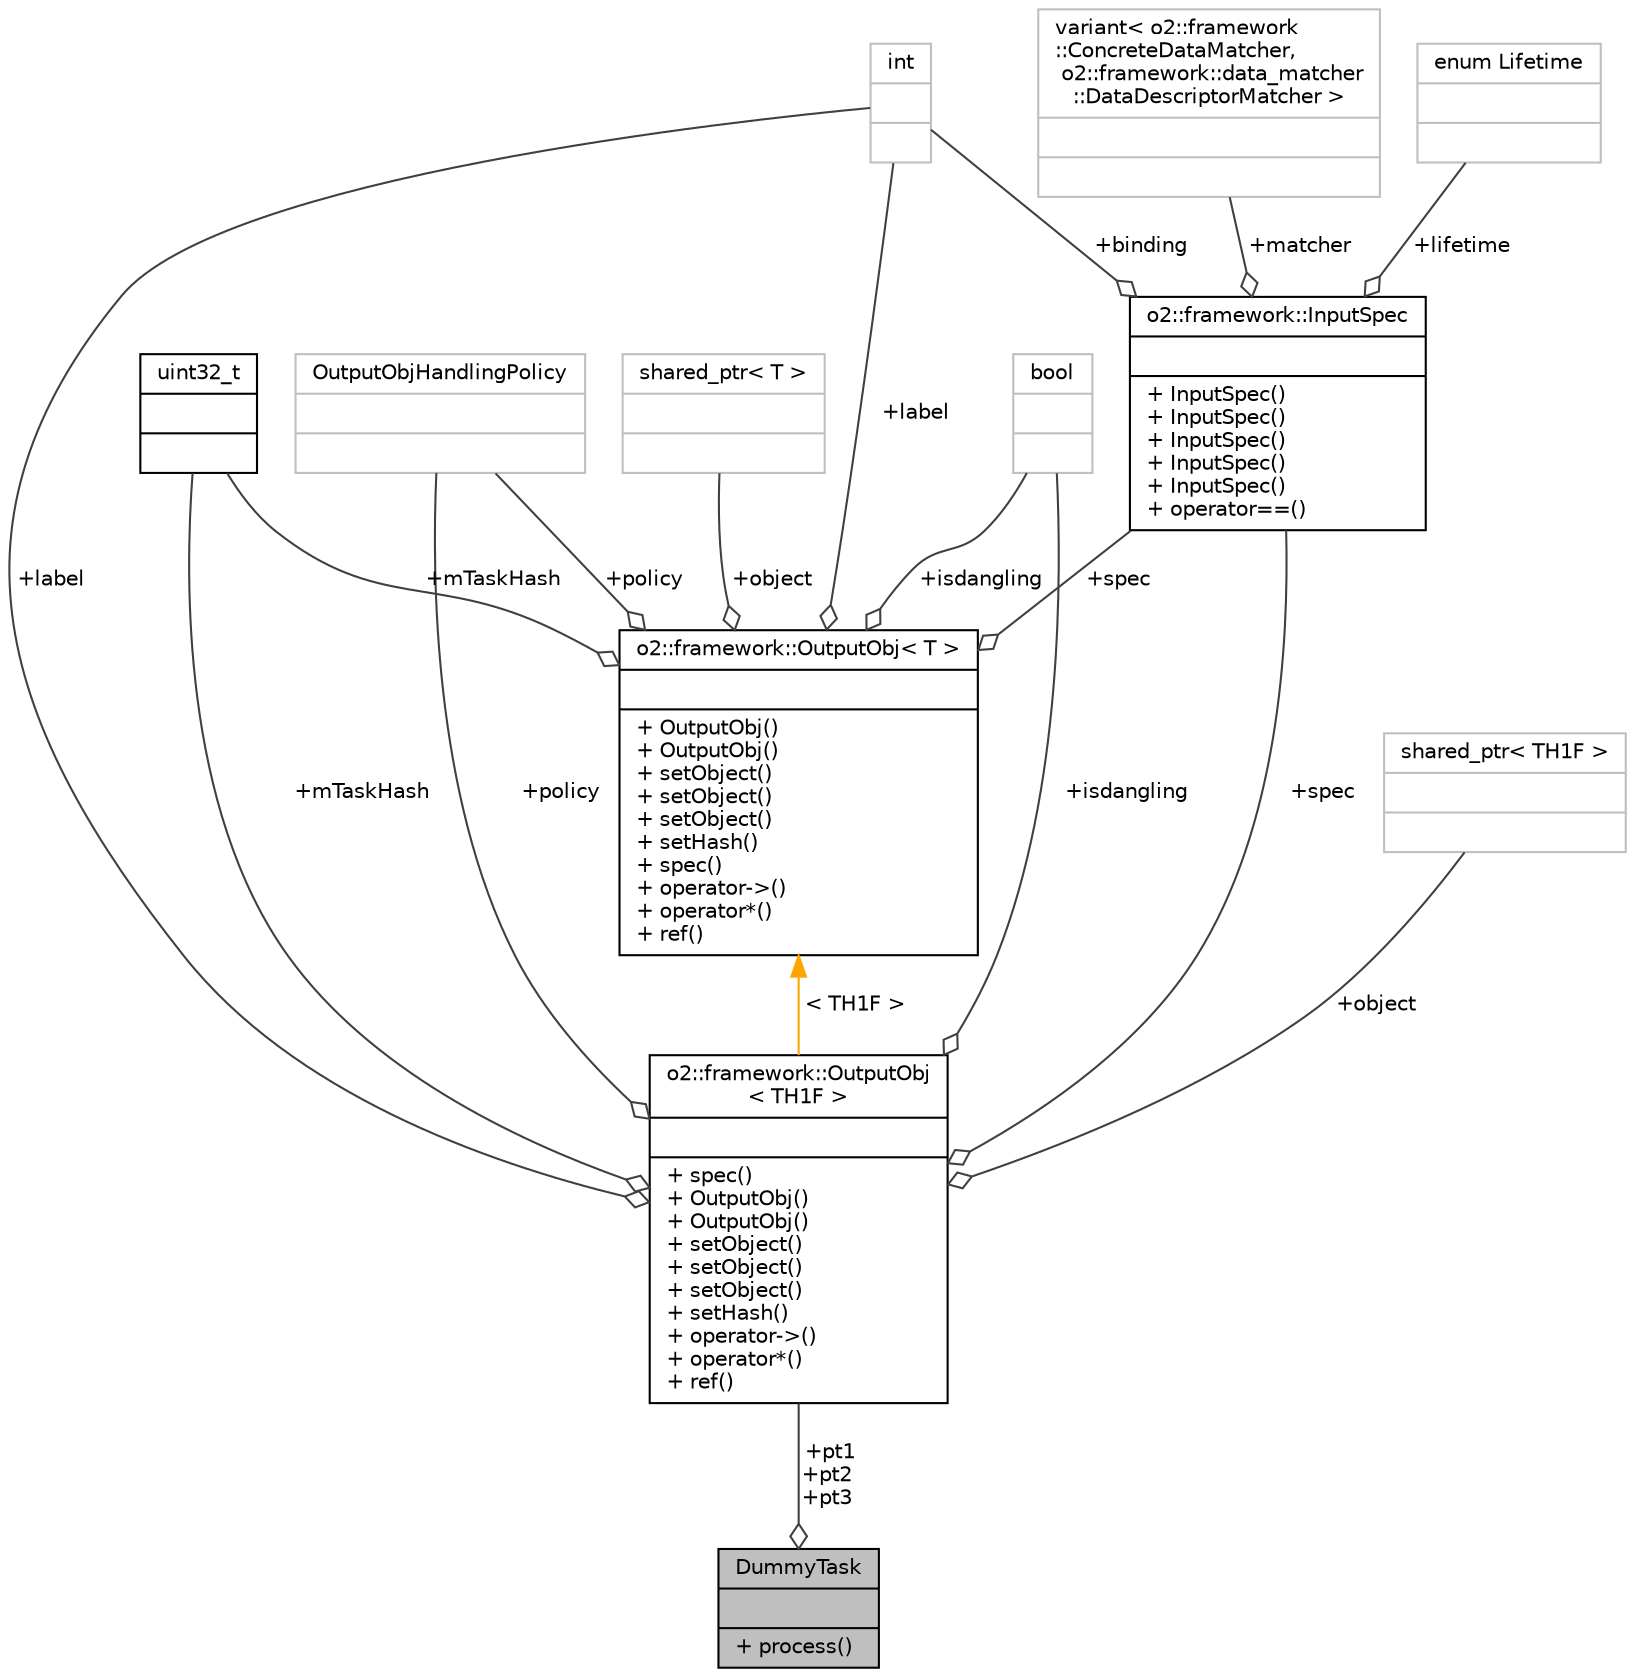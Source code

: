 digraph "DummyTask"
{
 // INTERACTIVE_SVG=YES
  bgcolor="transparent";
  edge [fontname="Helvetica",fontsize="10",labelfontname="Helvetica",labelfontsize="10"];
  node [fontname="Helvetica",fontsize="10",shape=record];
  Node1 [label="{DummyTask\n||+ process()\l}",height=0.2,width=0.4,color="black", fillcolor="grey75", style="filled", fontcolor="black"];
  Node2 -> Node1 [color="grey25",fontsize="10",style="solid",label=" +pt1\n+pt2\n+pt3" ,arrowhead="odiamond",fontname="Helvetica"];
  Node2 [label="{o2::framework::OutputObj\l\< TH1F \>\n||+ spec()\l+ OutputObj()\l+ OutputObj()\l+ setObject()\l+ setObject()\l+ setObject()\l+ setHash()\l+ operator-\>()\l+ operator*()\l+ ref()\l}",height=0.2,width=0.4,color="black",URL="$d4/d79/structo2_1_1framework_1_1OutputObj.html"];
  Node3 -> Node2 [color="grey25",fontsize="10",style="solid",label=" +policy" ,arrowhead="odiamond",fontname="Helvetica"];
  Node3 [label="{OutputObjHandlingPolicy\n||}",height=0.2,width=0.4,color="grey75"];
  Node4 -> Node2 [color="grey25",fontsize="10",style="solid",label=" +mTaskHash" ,arrowhead="odiamond",fontname="Helvetica"];
  Node4 [label="{uint32_t\n||}",height=0.2,width=0.4,color="black",URL="$d3/d87/classuint32__t.html"];
  Node5 -> Node2 [color="grey25",fontsize="10",style="solid",label=" +label" ,arrowhead="odiamond",fontname="Helvetica"];
  Node5 [label="{int\n||}",height=0.2,width=0.4,color="grey75"];
  Node6 -> Node2 [color="grey25",fontsize="10",style="solid",label=" +isdangling" ,arrowhead="odiamond",fontname="Helvetica"];
  Node6 [label="{bool\n||}",height=0.2,width=0.4,color="grey75"];
  Node7 -> Node2 [color="grey25",fontsize="10",style="solid",label=" +spec" ,arrowhead="odiamond",fontname="Helvetica"];
  Node7 [label="{o2::framework::InputSpec\n||+ InputSpec()\l+ InputSpec()\l+ InputSpec()\l+ InputSpec()\l+ InputSpec()\l+ operator==()\l}",height=0.2,width=0.4,color="black",URL="$da/d96/structo2_1_1framework_1_1InputSpec.html"];
  Node8 -> Node7 [color="grey25",fontsize="10",style="solid",label=" +lifetime" ,arrowhead="odiamond",fontname="Helvetica"];
  Node8 [label="{enum Lifetime\n||}",height=0.2,width=0.4,color="grey75"];
  Node9 -> Node7 [color="grey25",fontsize="10",style="solid",label=" +matcher" ,arrowhead="odiamond",fontname="Helvetica"];
  Node9 [label="{variant\< o2::framework\l::ConcreteDataMatcher,\l o2::framework::data_matcher\l::DataDescriptorMatcher \>\n||}",height=0.2,width=0.4,color="grey75"];
  Node5 -> Node7 [color="grey25",fontsize="10",style="solid",label=" +binding" ,arrowhead="odiamond",fontname="Helvetica"];
  Node10 -> Node2 [color="grey25",fontsize="10",style="solid",label=" +object" ,arrowhead="odiamond",fontname="Helvetica"];
  Node10 [label="{shared_ptr\< TH1F \>\n||}",height=0.2,width=0.4,color="grey75"];
  Node11 -> Node2 [dir="back",color="orange",fontsize="10",style="solid",label=" \< TH1F \>" ,fontname="Helvetica"];
  Node11 [label="{o2::framework::OutputObj\< T \>\n||+ OutputObj()\l+ OutputObj()\l+ setObject()\l+ setObject()\l+ setObject()\l+ setHash()\l+ spec()\l+ operator-\>()\l+ operator*()\l+ ref()\l}",height=0.2,width=0.4,color="black",URL="$d4/d79/structo2_1_1framework_1_1OutputObj.html"];
  Node4 -> Node11 [color="grey25",fontsize="10",style="solid",label=" +mTaskHash" ,arrowhead="odiamond",fontname="Helvetica"];
  Node3 -> Node11 [color="grey25",fontsize="10",style="solid",label=" +policy" ,arrowhead="odiamond",fontname="Helvetica"];
  Node5 -> Node11 [color="grey25",fontsize="10",style="solid",label=" +label" ,arrowhead="odiamond",fontname="Helvetica"];
  Node12 -> Node11 [color="grey25",fontsize="10",style="solid",label=" +object" ,arrowhead="odiamond",fontname="Helvetica"];
  Node12 [label="{shared_ptr\< T \>\n||}",height=0.2,width=0.4,color="grey75"];
  Node6 -> Node11 [color="grey25",fontsize="10",style="solid",label=" +isdangling" ,arrowhead="odiamond",fontname="Helvetica"];
  Node7 -> Node11 [color="grey25",fontsize="10",style="solid",label=" +spec" ,arrowhead="odiamond",fontname="Helvetica"];
}
